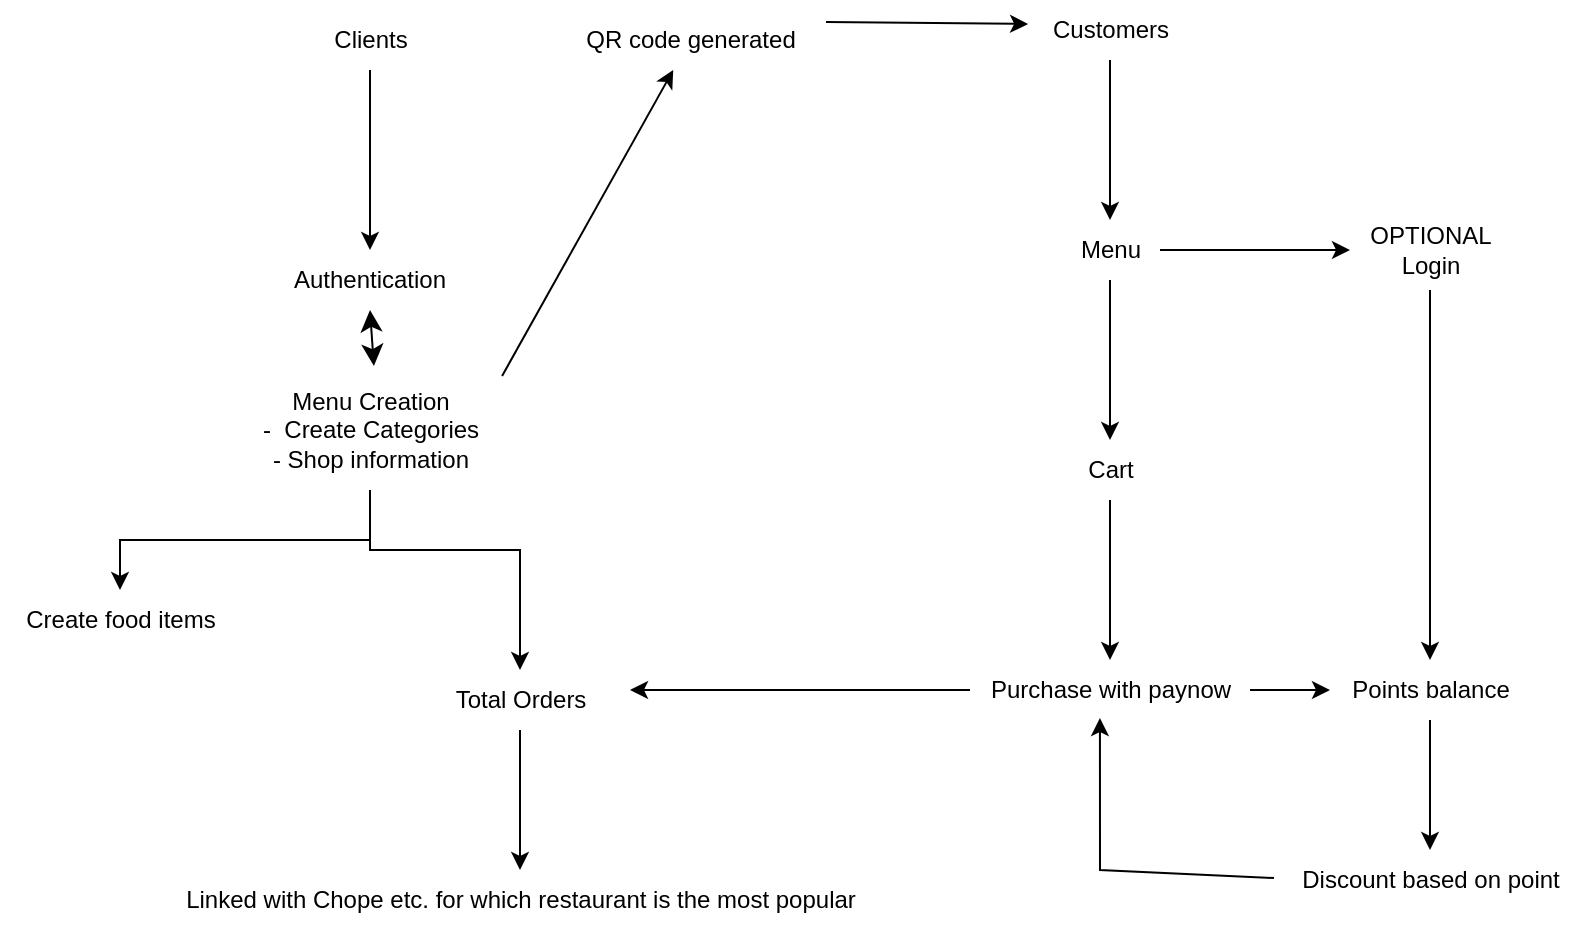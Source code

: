 <mxfile version="20.8.23" type="github">
  <diagram name="Page-1" id="H4HJGLfZcfQgHLBg135O">
    <mxGraphModel dx="1360" dy="795" grid="1" gridSize="10" guides="1" tooltips="1" connect="1" arrows="1" fold="1" page="1" pageScale="1" pageWidth="850" pageHeight="1100" math="0" shadow="0">
      <root>
        <mxCell id="0" />
        <mxCell id="1" parent="0" />
        <mxCell id="aZFSHv8Zsd38NP5G6fSy-4" value="&lt;div&gt;Authentication&lt;/div&gt;" style="text;html=1;strokeColor=none;fillColor=none;align=center;verticalAlign=middle;whiteSpace=wrap;rounded=0;" vertex="1" parent="1">
          <mxGeometry x="160" y="220" width="60" height="30" as="geometry" />
        </mxCell>
        <mxCell id="aZFSHv8Zsd38NP5G6fSy-5" value="&lt;div&gt;Clients&lt;/div&gt;" style="text;html=1;align=center;verticalAlign=middle;resizable=0;points=[];autosize=1;strokeColor=none;fillColor=none;" vertex="1" parent="1">
          <mxGeometry x="160" y="100" width="60" height="30" as="geometry" />
        </mxCell>
        <mxCell id="aZFSHv8Zsd38NP5G6fSy-7" value="" style="endArrow=classic;html=1;rounded=0;" edge="1" parent="1">
          <mxGeometry width="50" height="50" relative="1" as="geometry">
            <mxPoint x="190" y="130" as="sourcePoint" />
            <mxPoint x="190" y="220" as="targetPoint" />
          </mxGeometry>
        </mxCell>
        <mxCell id="aZFSHv8Zsd38NP5G6fSy-13" value="" style="edgeStyle=orthogonalEdgeStyle;rounded=0;orthogonalLoop=1;jettySize=auto;html=1;" edge="1" parent="1" source="aZFSHv8Zsd38NP5G6fSy-8" target="aZFSHv8Zsd38NP5G6fSy-12">
          <mxGeometry relative="1" as="geometry" />
        </mxCell>
        <mxCell id="aZFSHv8Zsd38NP5G6fSy-55" value="" style="edgeStyle=orthogonalEdgeStyle;rounded=0;orthogonalLoop=1;jettySize=auto;html=1;" edge="1" parent="1" source="aZFSHv8Zsd38NP5G6fSy-8" target="aZFSHv8Zsd38NP5G6fSy-53">
          <mxGeometry relative="1" as="geometry">
            <Array as="points">
              <mxPoint x="190" y="370" />
              <mxPoint x="265" y="370" />
            </Array>
          </mxGeometry>
        </mxCell>
        <mxCell id="aZFSHv8Zsd38NP5G6fSy-8" value="&lt;div&gt;Menu Creation&lt;/div&gt;&lt;div&gt;-&amp;nbsp; Create Categories&lt;/div&gt;&lt;div&gt;- Shop information&lt;/div&gt;" style="text;html=1;align=center;verticalAlign=middle;resizable=0;points=[];autosize=1;strokeColor=none;fillColor=none;" vertex="1" parent="1">
          <mxGeometry x="125" y="280" width="130" height="60" as="geometry" />
        </mxCell>
        <mxCell id="aZFSHv8Zsd38NP5G6fSy-9" value="" style="edgeStyle=none;orthogonalLoop=1;jettySize=auto;html=1;endArrow=classic;startArrow=classic;endSize=8;startSize=8;rounded=0;exitX=0.5;exitY=1;exitDx=0;exitDy=0;entryX=0.515;entryY=-0.033;entryDx=0;entryDy=0;entryPerimeter=0;" edge="1" parent="1" source="aZFSHv8Zsd38NP5G6fSy-4" target="aZFSHv8Zsd38NP5G6fSy-8">
          <mxGeometry width="100" relative="1" as="geometry">
            <mxPoint x="160" y="260" as="sourcePoint" />
            <mxPoint x="260" y="260" as="targetPoint" />
            <Array as="points" />
          </mxGeometry>
        </mxCell>
        <mxCell id="aZFSHv8Zsd38NP5G6fSy-12" value="Create food items" style="text;html=1;align=center;verticalAlign=middle;resizable=0;points=[];autosize=1;strokeColor=none;fillColor=none;" vertex="1" parent="1">
          <mxGeometry x="5" y="390" width="120" height="30" as="geometry" />
        </mxCell>
        <mxCell id="aZFSHv8Zsd38NP5G6fSy-21" value="" style="edgeStyle=orthogonalEdgeStyle;rounded=0;orthogonalLoop=1;jettySize=auto;html=1;" edge="1" parent="1" source="aZFSHv8Zsd38NP5G6fSy-19" target="aZFSHv8Zsd38NP5G6fSy-20">
          <mxGeometry relative="1" as="geometry" />
        </mxCell>
        <mxCell id="aZFSHv8Zsd38NP5G6fSy-19" value="&lt;div&gt;Customers&lt;/div&gt;" style="text;html=1;align=center;verticalAlign=middle;resizable=0;points=[];autosize=1;strokeColor=none;fillColor=none;" vertex="1" parent="1">
          <mxGeometry x="520" y="95" width="80" height="30" as="geometry" />
        </mxCell>
        <mxCell id="aZFSHv8Zsd38NP5G6fSy-23" value="" style="edgeStyle=orthogonalEdgeStyle;rounded=0;orthogonalLoop=1;jettySize=auto;html=1;" edge="1" parent="1" source="aZFSHv8Zsd38NP5G6fSy-20" target="aZFSHv8Zsd38NP5G6fSy-22">
          <mxGeometry relative="1" as="geometry" />
        </mxCell>
        <mxCell id="aZFSHv8Zsd38NP5G6fSy-39" value="" style="edgeStyle=orthogonalEdgeStyle;rounded=0;orthogonalLoop=1;jettySize=auto;html=1;" edge="1" parent="1" source="aZFSHv8Zsd38NP5G6fSy-20" target="aZFSHv8Zsd38NP5G6fSy-37">
          <mxGeometry relative="1" as="geometry" />
        </mxCell>
        <mxCell id="aZFSHv8Zsd38NP5G6fSy-20" value="&lt;div&gt;Menu&lt;/div&gt;" style="text;html=1;align=center;verticalAlign=middle;resizable=0;points=[];autosize=1;strokeColor=none;fillColor=none;" vertex="1" parent="1">
          <mxGeometry x="535" y="205" width="50" height="30" as="geometry" />
        </mxCell>
        <mxCell id="aZFSHv8Zsd38NP5G6fSy-58" value="" style="edgeStyle=orthogonalEdgeStyle;rounded=0;orthogonalLoop=1;jettySize=auto;html=1;" edge="1" parent="1" source="aZFSHv8Zsd38NP5G6fSy-22" target="aZFSHv8Zsd38NP5G6fSy-57">
          <mxGeometry relative="1" as="geometry" />
        </mxCell>
        <mxCell id="aZFSHv8Zsd38NP5G6fSy-22" value="&lt;div&gt;Cart&lt;/div&gt;" style="text;html=1;align=center;verticalAlign=middle;resizable=0;points=[];autosize=1;strokeColor=none;fillColor=none;" vertex="1" parent="1">
          <mxGeometry x="535" y="315" width="50" height="30" as="geometry" />
        </mxCell>
        <mxCell id="aZFSHv8Zsd38NP5G6fSy-28" value="QR code generated" style="text;html=1;align=center;verticalAlign=middle;resizable=0;points=[];autosize=1;strokeColor=none;fillColor=none;" vertex="1" parent="1">
          <mxGeometry x="285" y="100" width="130" height="30" as="geometry" />
        </mxCell>
        <mxCell id="aZFSHv8Zsd38NP5G6fSy-29" value="" style="endArrow=classic;html=1;rounded=0;exitX=1.008;exitY=0.05;exitDx=0;exitDy=0;exitPerimeter=0;" edge="1" parent="1" source="aZFSHv8Zsd38NP5G6fSy-8" target="aZFSHv8Zsd38NP5G6fSy-28">
          <mxGeometry width="50" height="50" relative="1" as="geometry">
            <mxPoint x="400" y="440" as="sourcePoint" />
            <mxPoint x="300" y="480" as="targetPoint" />
          </mxGeometry>
        </mxCell>
        <mxCell id="aZFSHv8Zsd38NP5G6fSy-30" value="" style="endArrow=classic;html=1;rounded=0;exitX=1.023;exitY=0.2;exitDx=0;exitDy=0;exitPerimeter=0;entryX=-0.012;entryY=0.4;entryDx=0;entryDy=0;entryPerimeter=0;" edge="1" parent="1" source="aZFSHv8Zsd38NP5G6fSy-28" target="aZFSHv8Zsd38NP5G6fSy-19">
          <mxGeometry width="50" height="50" relative="1" as="geometry">
            <mxPoint x="400" y="440" as="sourcePoint" />
            <mxPoint x="450" y="390" as="targetPoint" />
          </mxGeometry>
        </mxCell>
        <mxCell id="aZFSHv8Zsd38NP5G6fSy-41" value="" style="edgeStyle=orthogonalEdgeStyle;rounded=0;orthogonalLoop=1;jettySize=auto;html=1;" edge="1" parent="1" source="aZFSHv8Zsd38NP5G6fSy-37" target="aZFSHv8Zsd38NP5G6fSy-40">
          <mxGeometry relative="1" as="geometry" />
        </mxCell>
        <mxCell id="aZFSHv8Zsd38NP5G6fSy-37" value="&lt;div&gt;OPTIONAL&lt;/div&gt;&lt;div&gt;Login&lt;/div&gt;" style="text;html=1;align=center;verticalAlign=middle;resizable=0;points=[];autosize=1;strokeColor=none;fillColor=none;" vertex="1" parent="1">
          <mxGeometry x="680" y="200" width="80" height="40" as="geometry" />
        </mxCell>
        <mxCell id="aZFSHv8Zsd38NP5G6fSy-63" value="" style="edgeStyle=orthogonalEdgeStyle;rounded=0;orthogonalLoop=1;jettySize=auto;html=1;" edge="1" parent="1" source="aZFSHv8Zsd38NP5G6fSy-40" target="aZFSHv8Zsd38NP5G6fSy-62">
          <mxGeometry relative="1" as="geometry" />
        </mxCell>
        <mxCell id="aZFSHv8Zsd38NP5G6fSy-40" value="Points balance" style="text;html=1;align=center;verticalAlign=middle;resizable=0;points=[];autosize=1;strokeColor=none;fillColor=none;" vertex="1" parent="1">
          <mxGeometry x="670" y="425" width="100" height="30" as="geometry" />
        </mxCell>
        <mxCell id="aZFSHv8Zsd38NP5G6fSy-43" value="Linked with Chope etc. for which restaurant is the most popular" style="text;html=1;align=center;verticalAlign=middle;resizable=0;points=[];autosize=1;strokeColor=none;fillColor=none;" vertex="1" parent="1">
          <mxGeometry x="85" y="530" width="360" height="30" as="geometry" />
        </mxCell>
        <mxCell id="aZFSHv8Zsd38NP5G6fSy-56" value="" style="edgeStyle=orthogonalEdgeStyle;rounded=0;orthogonalLoop=1;jettySize=auto;html=1;" edge="1" parent="1" source="aZFSHv8Zsd38NP5G6fSy-53" target="aZFSHv8Zsd38NP5G6fSy-43">
          <mxGeometry relative="1" as="geometry" />
        </mxCell>
        <mxCell id="aZFSHv8Zsd38NP5G6fSy-53" value="Total Orders" style="text;html=1;align=center;verticalAlign=middle;resizable=0;points=[];autosize=1;strokeColor=none;fillColor=none;" vertex="1" parent="1">
          <mxGeometry x="220" y="430" width="90" height="30" as="geometry" />
        </mxCell>
        <mxCell id="aZFSHv8Zsd38NP5G6fSy-60" value="" style="edgeStyle=orthogonalEdgeStyle;rounded=0;orthogonalLoop=1;jettySize=auto;html=1;" edge="1" parent="1" source="aZFSHv8Zsd38NP5G6fSy-57">
          <mxGeometry relative="1" as="geometry">
            <mxPoint x="320" y="440" as="targetPoint" />
            <Array as="points">
              <mxPoint x="440" y="440" />
              <mxPoint x="440" y="440" />
            </Array>
          </mxGeometry>
        </mxCell>
        <mxCell id="aZFSHv8Zsd38NP5G6fSy-61" value="" style="edgeStyle=orthogonalEdgeStyle;rounded=0;orthogonalLoop=1;jettySize=auto;html=1;" edge="1" parent="1" source="aZFSHv8Zsd38NP5G6fSy-57" target="aZFSHv8Zsd38NP5G6fSy-40">
          <mxGeometry relative="1" as="geometry" />
        </mxCell>
        <mxCell id="aZFSHv8Zsd38NP5G6fSy-57" value="Purchase with paynow" style="text;html=1;align=center;verticalAlign=middle;resizable=0;points=[];autosize=1;strokeColor=none;fillColor=none;" vertex="1" parent="1">
          <mxGeometry x="490" y="425" width="140" height="30" as="geometry" />
        </mxCell>
        <mxCell id="aZFSHv8Zsd38NP5G6fSy-62" value="Discount based on point" style="text;html=1;align=center;verticalAlign=middle;resizable=0;points=[];autosize=1;strokeColor=none;fillColor=none;" vertex="1" parent="1">
          <mxGeometry x="645" y="520" width="150" height="30" as="geometry" />
        </mxCell>
        <mxCell id="aZFSHv8Zsd38NP5G6fSy-64" value="" style="endArrow=classic;html=1;rounded=0;exitX=-0.02;exitY=0.467;exitDx=0;exitDy=0;exitPerimeter=0;entryX=0.464;entryY=0.967;entryDx=0;entryDy=0;entryPerimeter=0;" edge="1" parent="1" source="aZFSHv8Zsd38NP5G6fSy-62" target="aZFSHv8Zsd38NP5G6fSy-57">
          <mxGeometry width="50" height="50" relative="1" as="geometry">
            <mxPoint x="370" y="440" as="sourcePoint" />
            <mxPoint x="420" y="390" as="targetPoint" />
            <Array as="points">
              <mxPoint x="555" y="530" />
            </Array>
          </mxGeometry>
        </mxCell>
      </root>
    </mxGraphModel>
  </diagram>
</mxfile>
